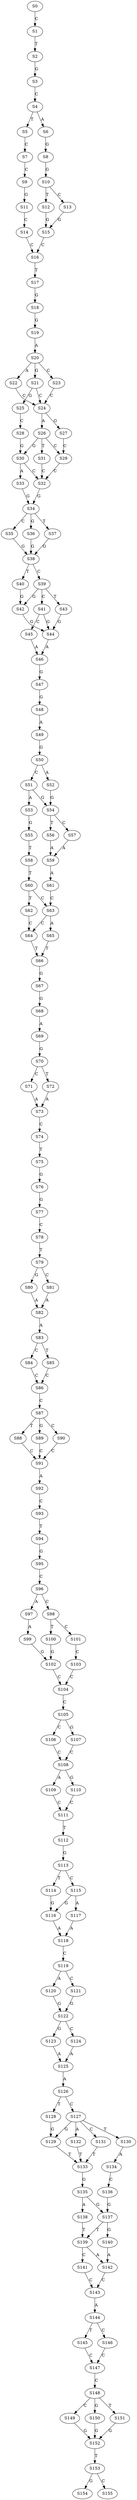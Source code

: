 strict digraph  {
	S0 -> S1 [ label = C ];
	S1 -> S2 [ label = T ];
	S2 -> S3 [ label = G ];
	S3 -> S4 [ label = C ];
	S4 -> S5 [ label = T ];
	S4 -> S6 [ label = A ];
	S5 -> S7 [ label = C ];
	S6 -> S8 [ label = G ];
	S7 -> S9 [ label = C ];
	S8 -> S10 [ label = G ];
	S9 -> S11 [ label = G ];
	S10 -> S12 [ label = T ];
	S10 -> S13 [ label = C ];
	S11 -> S14 [ label = C ];
	S12 -> S15 [ label = G ];
	S13 -> S15 [ label = G ];
	S14 -> S16 [ label = C ];
	S15 -> S16 [ label = C ];
	S16 -> S17 [ label = T ];
	S17 -> S18 [ label = G ];
	S18 -> S19 [ label = G ];
	S19 -> S20 [ label = A ];
	S20 -> S21 [ label = G ];
	S20 -> S22 [ label = A ];
	S20 -> S23 [ label = C ];
	S21 -> S24 [ label = C ];
	S21 -> S25 [ label = G ];
	S22 -> S24 [ label = C ];
	S23 -> S24 [ label = C ];
	S24 -> S26 [ label = A ];
	S24 -> S27 [ label = G ];
	S25 -> S28 [ label = C ];
	S26 -> S29 [ label = C ];
	S26 -> S30 [ label = G ];
	S26 -> S31 [ label = T ];
	S27 -> S29 [ label = C ];
	S28 -> S30 [ label = G ];
	S29 -> S32 [ label = C ];
	S30 -> S32 [ label = C ];
	S30 -> S33 [ label = A ];
	S31 -> S32 [ label = C ];
	S32 -> S34 [ label = G ];
	S33 -> S34 [ label = G ];
	S34 -> S35 [ label = C ];
	S34 -> S36 [ label = G ];
	S34 -> S37 [ label = T ];
	S35 -> S38 [ label = G ];
	S36 -> S38 [ label = G ];
	S37 -> S38 [ label = G ];
	S38 -> S39 [ label = C ];
	S38 -> S40 [ label = T ];
	S39 -> S41 [ label = C ];
	S39 -> S42 [ label = G ];
	S39 -> S43 [ label = T ];
	S40 -> S42 [ label = G ];
	S41 -> S44 [ label = G ];
	S41 -> S45 [ label = C ];
	S42 -> S44 [ label = G ];
	S43 -> S44 [ label = G ];
	S44 -> S46 [ label = A ];
	S45 -> S46 [ label = A ];
	S46 -> S47 [ label = G ];
	S47 -> S48 [ label = G ];
	S48 -> S49 [ label = A ];
	S49 -> S50 [ label = G ];
	S50 -> S51 [ label = C ];
	S50 -> S52 [ label = A ];
	S51 -> S53 [ label = A ];
	S51 -> S54 [ label = G ];
	S52 -> S54 [ label = G ];
	S53 -> S55 [ label = G ];
	S54 -> S56 [ label = T ];
	S54 -> S57 [ label = C ];
	S55 -> S58 [ label = T ];
	S56 -> S59 [ label = A ];
	S57 -> S59 [ label = A ];
	S58 -> S60 [ label = T ];
	S59 -> S61 [ label = A ];
	S60 -> S62 [ label = T ];
	S60 -> S63 [ label = C ];
	S61 -> S63 [ label = C ];
	S62 -> S64 [ label = C ];
	S63 -> S64 [ label = C ];
	S63 -> S65 [ label = A ];
	S64 -> S66 [ label = T ];
	S65 -> S66 [ label = T ];
	S66 -> S67 [ label = G ];
	S67 -> S68 [ label = G ];
	S68 -> S69 [ label = A ];
	S69 -> S70 [ label = G ];
	S70 -> S71 [ label = C ];
	S70 -> S72 [ label = T ];
	S71 -> S73 [ label = A ];
	S72 -> S73 [ label = A ];
	S73 -> S74 [ label = C ];
	S74 -> S75 [ label = T ];
	S75 -> S76 [ label = G ];
	S76 -> S77 [ label = G ];
	S77 -> S78 [ label = C ];
	S78 -> S79 [ label = T ];
	S79 -> S80 [ label = G ];
	S79 -> S81 [ label = C ];
	S80 -> S82 [ label = A ];
	S81 -> S82 [ label = A ];
	S82 -> S83 [ label = A ];
	S83 -> S84 [ label = C ];
	S83 -> S85 [ label = T ];
	S84 -> S86 [ label = C ];
	S85 -> S86 [ label = C ];
	S86 -> S87 [ label = C ];
	S87 -> S88 [ label = T ];
	S87 -> S89 [ label = G ];
	S87 -> S90 [ label = C ];
	S88 -> S91 [ label = C ];
	S89 -> S91 [ label = C ];
	S90 -> S91 [ label = C ];
	S91 -> S92 [ label = A ];
	S92 -> S93 [ label = C ];
	S93 -> S94 [ label = T ];
	S94 -> S95 [ label = G ];
	S95 -> S96 [ label = C ];
	S96 -> S97 [ label = A ];
	S96 -> S98 [ label = C ];
	S97 -> S99 [ label = A ];
	S98 -> S100 [ label = T ];
	S98 -> S101 [ label = C ];
	S99 -> S102 [ label = G ];
	S100 -> S102 [ label = G ];
	S101 -> S103 [ label = C ];
	S102 -> S104 [ label = C ];
	S103 -> S104 [ label = C ];
	S104 -> S105 [ label = C ];
	S105 -> S106 [ label = C ];
	S105 -> S107 [ label = G ];
	S106 -> S108 [ label = C ];
	S107 -> S108 [ label = C ];
	S108 -> S109 [ label = A ];
	S108 -> S110 [ label = G ];
	S109 -> S111 [ label = C ];
	S110 -> S111 [ label = C ];
	S111 -> S112 [ label = T ];
	S112 -> S113 [ label = G ];
	S113 -> S114 [ label = T ];
	S113 -> S115 [ label = C ];
	S114 -> S116 [ label = G ];
	S115 -> S117 [ label = A ];
	S115 -> S116 [ label = G ];
	S116 -> S118 [ label = A ];
	S117 -> S118 [ label = A ];
	S118 -> S119 [ label = C ];
	S119 -> S120 [ label = A ];
	S119 -> S121 [ label = C ];
	S120 -> S122 [ label = G ];
	S121 -> S122 [ label = G ];
	S122 -> S123 [ label = G ];
	S122 -> S124 [ label = C ];
	S123 -> S125 [ label = A ];
	S124 -> S125 [ label = A ];
	S125 -> S126 [ label = A ];
	S126 -> S127 [ label = C ];
	S126 -> S128 [ label = T ];
	S127 -> S129 [ label = G ];
	S127 -> S130 [ label = T ];
	S127 -> S131 [ label = C ];
	S127 -> S132 [ label = A ];
	S128 -> S129 [ label = G ];
	S129 -> S133 [ label = T ];
	S130 -> S134 [ label = A ];
	S131 -> S133 [ label = T ];
	S132 -> S133 [ label = T ];
	S133 -> S135 [ label = G ];
	S134 -> S136 [ label = C ];
	S135 -> S137 [ label = G ];
	S135 -> S138 [ label = A ];
	S136 -> S137 [ label = G ];
	S137 -> S139 [ label = T ];
	S137 -> S140 [ label = G ];
	S138 -> S139 [ label = T ];
	S139 -> S141 [ label = C ];
	S139 -> S142 [ label = A ];
	S140 -> S142 [ label = A ];
	S141 -> S143 [ label = C ];
	S142 -> S143 [ label = C ];
	S143 -> S144 [ label = A ];
	S144 -> S145 [ label = T ];
	S144 -> S146 [ label = C ];
	S145 -> S147 [ label = C ];
	S146 -> S147 [ label = C ];
	S147 -> S148 [ label = C ];
	S148 -> S149 [ label = C ];
	S148 -> S150 [ label = G ];
	S148 -> S151 [ label = T ];
	S149 -> S152 [ label = G ];
	S150 -> S152 [ label = G ];
	S151 -> S152 [ label = G ];
	S152 -> S153 [ label = T ];
	S153 -> S154 [ label = G ];
	S153 -> S155 [ label = C ];
}
